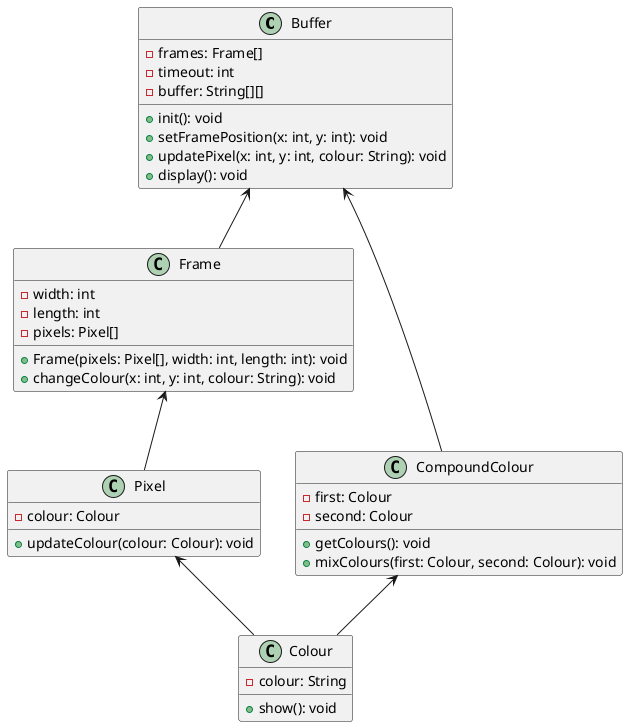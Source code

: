 @startuml

class Buffer {
    - frames: Frame[]
    - timeout: int
    - buffer: String[][]
    + init(): void
    + setFramePosition(x: int, y: int): void
    + updatePixel(x: int, y: int, colour: String): void
    + display(): void
}

class Frame {
    - width: int
    - length: int
    - pixels: Pixel[]
    + Frame(pixels: Pixel[], width: int, length: int): void
    + changeColour(x: int, y: int, colour: String): void
}

class Pixel {
    - colour: Colour
    + updateColour(colour: Colour): void
}

class CompoundColour {
    - first: Colour
    - second: Colour
    + getColours(): void
    + mixColours(first: Colour, second: Colour): void
}

class Colour {
    - colour: String
    + show(): void
}

Buffer <--  CompoundColour
Buffer <-- Frame
Frame <-- Pixel
CompoundColour <-- Colour
Pixel <-- Colour

@enduml